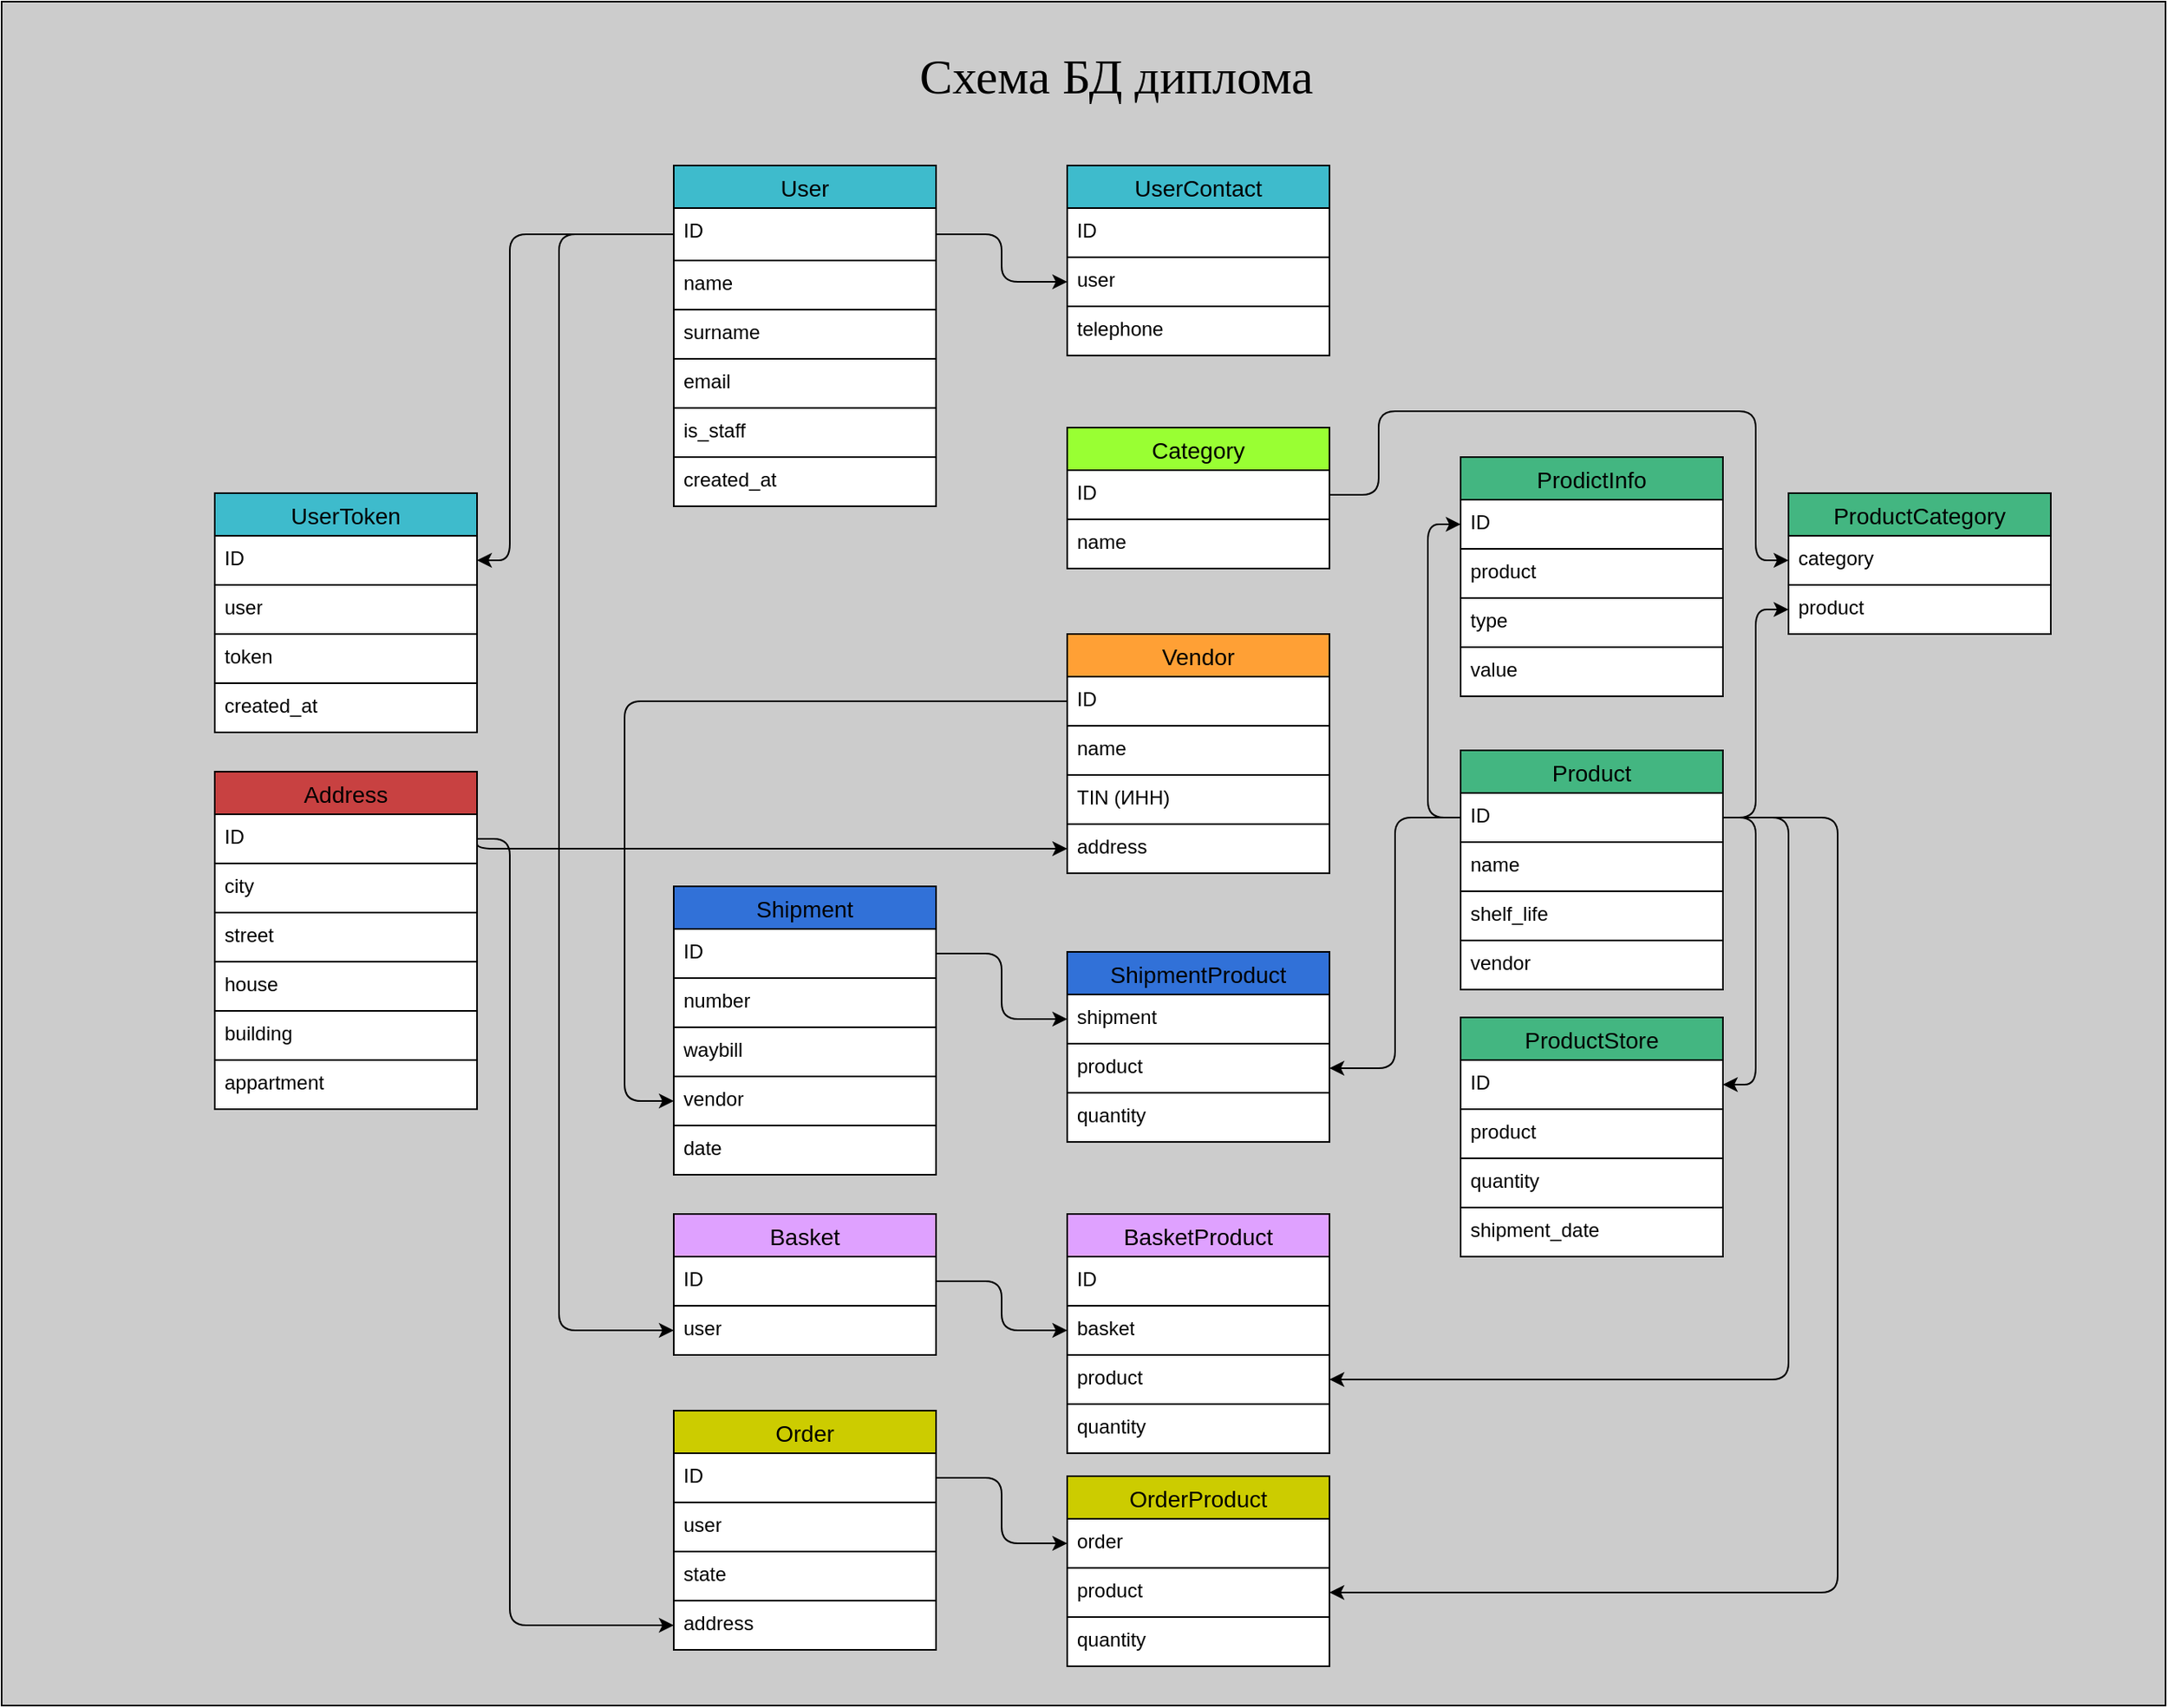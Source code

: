 <mxfile>
  <diagram id="508O_zlobgIFQZEr-sSn" name="Page-1">
    <mxGraphModel dx="2514" dy="1318" grid="1" gridSize="10" guides="1" tooltips="1" connect="1" arrows="1" fold="1" page="1" pageScale="1" pageWidth="850" pageHeight="1100" math="0" shadow="0">
      <root>
        <mxCell id="0" />
        <mxCell id="1" parent="0" />
        <mxCell id="172" value="" style="rounded=0;whiteSpace=wrap;html=1;fillColor=#CCCCCC;" vertex="1" parent="1">
          <mxGeometry x="-290" y="20" width="1320" height="1040" as="geometry" />
        </mxCell>
        <mxCell id="15" value="User" style="swimlane;fontStyle=0;childLayout=stackLayout;horizontal=1;startSize=26;horizontalStack=0;resizeParent=1;resizeParentMax=0;resizeLast=0;collapsible=1;marginBottom=0;align=center;fontSize=14;swimlaneFillColor=default;fillColor=light-dark(#3ebbcc, #ededed);strokeColor=default;" vertex="1" parent="1">
          <mxGeometry x="120" y="120" width="160" height="208" as="geometry" />
        </mxCell>
        <mxCell id="17" value="ID" style="text;strokeColor=default;fillColor=none;spacingLeft=4;spacingRight=4;overflow=hidden;rotatable=0;points=[[0,0.5],[1,0.5]];portConstraint=eastwest;fontSize=12;whiteSpace=wrap;html=1;" vertex="1" parent="15">
          <mxGeometry y="26" width="160" height="32" as="geometry" />
        </mxCell>
        <mxCell id="19" value="name" style="text;strokeColor=default;fillColor=none;spacingLeft=4;spacingRight=4;overflow=hidden;rotatable=0;points=[[0,0.5],[1,0.5]];portConstraint=eastwest;fontSize=12;whiteSpace=wrap;html=1;" vertex="1" parent="15">
          <mxGeometry y="58" width="160" height="30" as="geometry" />
        </mxCell>
        <mxCell id="20" value="surname" style="text;strokeColor=default;fillColor=none;spacingLeft=4;spacingRight=4;overflow=hidden;rotatable=0;points=[[0,0.5],[1,0.5]];portConstraint=eastwest;fontSize=12;whiteSpace=wrap;html=1;" vertex="1" parent="15">
          <mxGeometry y="88" width="160" height="30" as="geometry" />
        </mxCell>
        <mxCell id="21" value="email" style="text;strokeColor=default;fillColor=none;spacingLeft=4;spacingRight=4;overflow=hidden;rotatable=0;points=[[0,0.5],[1,0.5]];portConstraint=eastwest;fontSize=12;whiteSpace=wrap;html=1;" vertex="1" parent="15">
          <mxGeometry y="118" width="160" height="30" as="geometry" />
        </mxCell>
        <mxCell id="22" value="is_staff" style="text;strokeColor=default;fillColor=none;spacingLeft=4;spacingRight=4;overflow=hidden;rotatable=0;points=[[0,0.5],[1,0.5]];portConstraint=eastwest;fontSize=12;whiteSpace=wrap;html=1;" vertex="1" parent="15">
          <mxGeometry y="148" width="160" height="30" as="geometry" />
        </mxCell>
        <mxCell id="141" value="created_at" style="text;strokeColor=default;fillColor=none;spacingLeft=4;spacingRight=4;overflow=hidden;rotatable=0;points=[[0,0.5],[1,0.5]];portConstraint=eastwest;fontSize=12;whiteSpace=wrap;html=1;" vertex="1" parent="15">
          <mxGeometry y="178" width="160" height="30" as="geometry" />
        </mxCell>
        <mxCell id="40" value="Vendor" style="swimlane;fontStyle=0;childLayout=stackLayout;horizontal=1;startSize=26;horizontalStack=0;resizeParent=1;resizeParentMax=0;resizeLast=0;collapsible=1;marginBottom=0;align=center;fontSize=14;swimlaneFillColor=default;fillColor=#FFA035;" vertex="1" parent="1">
          <mxGeometry x="360" y="406" width="160" height="146" as="geometry" />
        </mxCell>
        <mxCell id="42" value="ID" style="text;strokeColor=default;fillColor=none;spacingLeft=4;spacingRight=4;overflow=hidden;rotatable=0;points=[[0,0.5],[1,0.5]];portConstraint=eastwest;fontSize=12;whiteSpace=wrap;html=1;" vertex="1" parent="40">
          <mxGeometry y="26" width="160" height="30" as="geometry" />
        </mxCell>
        <mxCell id="45" value="name" style="text;strokeColor=default;fillColor=none;spacingLeft=4;spacingRight=4;overflow=hidden;rotatable=0;points=[[0,0.5],[1,0.5]];portConstraint=eastwest;fontSize=12;whiteSpace=wrap;html=1;" vertex="1" parent="40">
          <mxGeometry y="56" width="160" height="30" as="geometry" />
        </mxCell>
        <mxCell id="46" value="TIN (ИНН)" style="text;strokeColor=default;fillColor=none;spacingLeft=4;spacingRight=4;overflow=hidden;rotatable=0;points=[[0,0.5],[1,0.5]];portConstraint=eastwest;fontSize=12;whiteSpace=wrap;html=1;" vertex="1" parent="40">
          <mxGeometry y="86" width="160" height="30" as="geometry" />
        </mxCell>
        <mxCell id="47" value="address" style="text;strokeColor=default;fillColor=none;spacingLeft=4;spacingRight=4;overflow=hidden;rotatable=0;points=[[0,0.5],[1,0.5]];portConstraint=eastwest;fontSize=12;whiteSpace=wrap;html=1;" vertex="1" parent="40">
          <mxGeometry y="116" width="160" height="30" as="geometry" />
        </mxCell>
        <mxCell id="49" value="UserContact" style="swimlane;fontStyle=0;childLayout=stackLayout;horizontal=1;startSize=26;horizontalStack=0;resizeParent=1;resizeParentMax=0;resizeLast=0;collapsible=1;marginBottom=0;align=center;fontSize=14;swimlaneFillColor=default;fillColor=#3EBBCC;" vertex="1" parent="1">
          <mxGeometry x="360" y="120" width="160" height="116" as="geometry" />
        </mxCell>
        <mxCell id="50" value="ID" style="text;strokeColor=default;fillColor=none;spacingLeft=4;spacingRight=4;overflow=hidden;rotatable=0;points=[[0,0.5],[1,0.5]];portConstraint=eastwest;fontSize=12;whiteSpace=wrap;html=1;" vertex="1" parent="49">
          <mxGeometry y="26" width="160" height="30" as="geometry" />
        </mxCell>
        <mxCell id="51" value="user" style="text;strokeColor=default;fillColor=none;spacingLeft=4;spacingRight=4;overflow=hidden;rotatable=0;points=[[0,0.5],[1,0.5]];portConstraint=eastwest;fontSize=12;whiteSpace=wrap;html=1;" vertex="1" parent="49">
          <mxGeometry y="56" width="160" height="30" as="geometry" />
        </mxCell>
        <mxCell id="52" value="telephone" style="text;strokeColor=default;fillColor=none;spacingLeft=4;spacingRight=4;overflow=hidden;rotatable=0;points=[[0,0.5],[1,0.5]];portConstraint=eastwest;fontSize=12;whiteSpace=wrap;html=1;" vertex="1" parent="49">
          <mxGeometry y="86" width="160" height="30" as="geometry" />
        </mxCell>
        <mxCell id="56" value="Address" style="swimlane;fontStyle=0;childLayout=stackLayout;horizontal=1;startSize=26;horizontalStack=0;resizeParent=1;resizeParentMax=0;resizeLast=0;collapsible=1;marginBottom=0;align=center;fontSize=14;swimlaneFillColor=default;fillColor=light-dark(#c84141, #ededed);" vertex="1" parent="1">
          <mxGeometry x="-160" y="490" width="160" height="206" as="geometry" />
        </mxCell>
        <mxCell id="57" value="ID" style="text;strokeColor=default;fillColor=none;spacingLeft=4;spacingRight=4;overflow=hidden;rotatable=0;points=[[0,0.5],[1,0.5]];portConstraint=eastwest;fontSize=12;whiteSpace=wrap;html=1;" vertex="1" parent="56">
          <mxGeometry y="26" width="160" height="30" as="geometry" />
        </mxCell>
        <mxCell id="59" value="city" style="text;strokeColor=default;fillColor=none;spacingLeft=4;spacingRight=4;overflow=hidden;rotatable=0;points=[[0,0.5],[1,0.5]];portConstraint=eastwest;fontSize=12;whiteSpace=wrap;html=1;" vertex="1" parent="56">
          <mxGeometry y="56" width="160" height="30" as="geometry" />
        </mxCell>
        <mxCell id="60" value="street" style="text;strokeColor=default;fillColor=none;spacingLeft=4;spacingRight=4;overflow=hidden;rotatable=0;points=[[0,0.5],[1,0.5]];portConstraint=eastwest;fontSize=12;whiteSpace=wrap;html=1;" vertex="1" parent="56">
          <mxGeometry y="86" width="160" height="30" as="geometry" />
        </mxCell>
        <mxCell id="61" value="house" style="text;strokeColor=default;fillColor=none;spacingLeft=4;spacingRight=4;overflow=hidden;rotatable=0;points=[[0,0.5],[1,0.5]];portConstraint=eastwest;fontSize=12;whiteSpace=wrap;html=1;" vertex="1" parent="56">
          <mxGeometry y="116" width="160" height="30" as="geometry" />
        </mxCell>
        <mxCell id="62" value="building" style="text;strokeColor=default;fillColor=none;spacingLeft=4;spacingRight=4;overflow=hidden;rotatable=0;points=[[0,0.5],[1,0.5]];portConstraint=eastwest;fontSize=12;whiteSpace=wrap;html=1;" vertex="1" parent="56">
          <mxGeometry y="146" width="160" height="30" as="geometry" />
        </mxCell>
        <mxCell id="63" value="appartment" style="text;strokeColor=default;fillColor=none;spacingLeft=4;spacingRight=4;overflow=hidden;rotatable=0;points=[[0,0.5],[1,0.5]];portConstraint=eastwest;fontSize=12;whiteSpace=wrap;html=1;" vertex="1" parent="56">
          <mxGeometry y="176" width="160" height="30" as="geometry" />
        </mxCell>
        <mxCell id="81" value="Product" style="swimlane;fontStyle=0;childLayout=stackLayout;horizontal=1;startSize=26;horizontalStack=0;resizeParent=1;resizeParentMax=0;resizeLast=0;collapsible=1;marginBottom=0;align=center;fontSize=14;swimlaneFillColor=default;fillColor=light-dark(#43b681, #ededed);" vertex="1" parent="1">
          <mxGeometry x="600" y="477" width="160" height="146" as="geometry" />
        </mxCell>
        <mxCell id="82" value="ID" style="text;strokeColor=default;fillColor=none;spacingLeft=4;spacingRight=4;overflow=hidden;rotatable=0;points=[[0,0.5],[1,0.5]];portConstraint=eastwest;fontSize=12;whiteSpace=wrap;html=1;" vertex="1" parent="81">
          <mxGeometry y="26" width="160" height="30" as="geometry" />
        </mxCell>
        <mxCell id="83" value="name" style="text;strokeColor=default;fillColor=none;spacingLeft=4;spacingRight=4;overflow=hidden;rotatable=0;points=[[0,0.5],[1,0.5]];portConstraint=eastwest;fontSize=12;whiteSpace=wrap;html=1;" vertex="1" parent="81">
          <mxGeometry y="56" width="160" height="30" as="geometry" />
        </mxCell>
        <mxCell id="85" value="shelf_life" style="text;strokeColor=default;fillColor=none;spacingLeft=4;spacingRight=4;overflow=hidden;rotatable=0;points=[[0,0.5],[1,0.5]];portConstraint=eastwest;fontSize=12;whiteSpace=wrap;html=1;" vertex="1" parent="81">
          <mxGeometry y="86" width="160" height="30" as="geometry" />
        </mxCell>
        <mxCell id="86" value="vendor" style="text;strokeColor=default;fillColor=none;spacingLeft=4;spacingRight=4;overflow=hidden;rotatable=0;points=[[0,0.5],[1,0.5]];portConstraint=eastwest;fontSize=12;whiteSpace=wrap;html=1;" vertex="1" parent="81">
          <mxGeometry y="116" width="160" height="30" as="geometry" />
        </mxCell>
        <mxCell id="87" value="ProdictInfo" style="swimlane;fontStyle=0;childLayout=stackLayout;horizontal=1;startSize=26;horizontalStack=0;resizeParent=1;resizeParentMax=0;resizeLast=0;collapsible=1;marginBottom=0;align=center;fontSize=14;swimlaneFillColor=default;fillColor=#43B681;" vertex="1" parent="1">
          <mxGeometry x="600" y="298" width="160" height="146" as="geometry" />
        </mxCell>
        <mxCell id="88" value="ID" style="text;strokeColor=default;fillColor=none;spacingLeft=4;spacingRight=4;overflow=hidden;rotatable=0;points=[[0,0.5],[1,0.5]];portConstraint=eastwest;fontSize=12;whiteSpace=wrap;html=1;" vertex="1" parent="87">
          <mxGeometry y="26" width="160" height="30" as="geometry" />
        </mxCell>
        <mxCell id="95" value="product" style="text;strokeColor=default;fillColor=none;spacingLeft=4;spacingRight=4;overflow=hidden;rotatable=0;points=[[0,0.5],[1,0.5]];portConstraint=eastwest;fontSize=12;whiteSpace=wrap;html=1;" vertex="1" parent="87">
          <mxGeometry y="56" width="160" height="30" as="geometry" />
        </mxCell>
        <mxCell id="89" value="type" style="text;strokeColor=default;fillColor=none;spacingLeft=4;spacingRight=4;overflow=hidden;rotatable=0;points=[[0,0.5],[1,0.5]];portConstraint=eastwest;fontSize=12;whiteSpace=wrap;html=1;" vertex="1" parent="87">
          <mxGeometry y="86" width="160" height="30" as="geometry" />
        </mxCell>
        <mxCell id="90" value="value" style="text;strokeColor=default;fillColor=none;spacingLeft=4;spacingRight=4;overflow=hidden;rotatable=0;points=[[0,0.5],[1,0.5]];portConstraint=eastwest;fontSize=12;whiteSpace=wrap;html=1;" vertex="1" parent="87">
          <mxGeometry y="116" width="160" height="30" as="geometry" />
        </mxCell>
        <mxCell id="96" style="edgeStyle=elbowEdgeStyle;html=1;exitX=0;exitY=0.5;exitDx=0;exitDy=0;entryX=0;entryY=0.5;entryDx=0;entryDy=0;" edge="1" parent="1" source="82" target="88">
          <mxGeometry relative="1" as="geometry">
            <Array as="points">
              <mxPoint x="580" y="470" />
            </Array>
          </mxGeometry>
        </mxCell>
        <mxCell id="97" value="Category" style="swimlane;fontStyle=0;childLayout=stackLayout;horizontal=1;startSize=26;horizontalStack=0;resizeParent=1;resizeParentMax=0;resizeLast=0;collapsible=1;marginBottom=0;align=center;fontSize=14;swimlaneFillColor=default;fillColor=#99FF33;" vertex="1" parent="1">
          <mxGeometry x="360" y="280" width="160" height="86" as="geometry" />
        </mxCell>
        <mxCell id="98" value="ID" style="text;strokeColor=default;fillColor=none;spacingLeft=4;spacingRight=4;overflow=hidden;rotatable=0;points=[[0,0.5],[1,0.5]];portConstraint=eastwest;fontSize=12;whiteSpace=wrap;html=1;" vertex="1" parent="97">
          <mxGeometry y="26" width="160" height="30" as="geometry" />
        </mxCell>
        <mxCell id="99" value="name" style="text;strokeColor=default;fillColor=none;spacingLeft=4;spacingRight=4;overflow=hidden;rotatable=0;points=[[0,0.5],[1,0.5]];portConstraint=eastwest;fontSize=12;whiteSpace=wrap;html=1;" vertex="1" parent="97">
          <mxGeometry y="56" width="160" height="30" as="geometry" />
        </mxCell>
        <mxCell id="101" value="ProductCategory" style="swimlane;fontStyle=0;childLayout=stackLayout;horizontal=1;startSize=26;horizontalStack=0;resizeParent=1;resizeParentMax=0;resizeLast=0;collapsible=1;marginBottom=0;align=center;fontSize=14;swimlaneFillColor=default;fillColor=#43B681;" vertex="1" parent="1">
          <mxGeometry x="800" y="320" width="160" height="86" as="geometry" />
        </mxCell>
        <mxCell id="103" value="category" style="text;strokeColor=default;fillColor=none;spacingLeft=4;spacingRight=4;overflow=hidden;rotatable=0;points=[[0,0.5],[1,0.5]];portConstraint=eastwest;fontSize=12;whiteSpace=wrap;html=1;" vertex="1" parent="101">
          <mxGeometry y="26" width="160" height="30" as="geometry" />
        </mxCell>
        <mxCell id="102" value="product" style="text;strokeColor=default;fillColor=none;spacingLeft=4;spacingRight=4;overflow=hidden;rotatable=0;points=[[0,0.5],[1,0.5]];portConstraint=eastwest;fontSize=12;whiteSpace=wrap;html=1;" vertex="1" parent="101">
          <mxGeometry y="56" width="160" height="30" as="geometry" />
        </mxCell>
        <mxCell id="106" style="edgeStyle=elbowEdgeStyle;html=1;exitX=1;exitY=0.5;exitDx=0;exitDy=0;entryX=0;entryY=0.5;entryDx=0;entryDy=0;" edge="1" parent="1" source="82" target="102">
          <mxGeometry relative="1" as="geometry" />
        </mxCell>
        <mxCell id="107" style="edgeStyle=orthogonalEdgeStyle;html=1;exitX=1;exitY=0.5;exitDx=0;exitDy=0;entryX=0;entryY=0.5;entryDx=0;entryDy=0;" edge="1" parent="1" source="98" target="103">
          <mxGeometry relative="1" as="geometry">
            <Array as="points">
              <mxPoint x="550" y="321" />
              <mxPoint x="550" y="270" />
              <mxPoint x="780" y="270" />
              <mxPoint x="780" y="361" />
            </Array>
          </mxGeometry>
        </mxCell>
        <mxCell id="108" value="Shipment" style="swimlane;fontStyle=0;childLayout=stackLayout;horizontal=1;startSize=26;horizontalStack=0;resizeParent=1;resizeParentMax=0;resizeLast=0;collapsible=1;marginBottom=0;align=center;fontSize=14;swimlaneFillColor=default;fillColor=light-dark(#3171d8, #ededed);" vertex="1" parent="1">
          <mxGeometry x="120" y="560" width="160" height="176" as="geometry" />
        </mxCell>
        <mxCell id="109" value="ID" style="text;strokeColor=default;fillColor=none;spacingLeft=4;spacingRight=4;overflow=hidden;rotatable=0;points=[[0,0.5],[1,0.5]];portConstraint=eastwest;fontSize=12;whiteSpace=wrap;html=1;" vertex="1" parent="108">
          <mxGeometry y="26" width="160" height="30" as="geometry" />
        </mxCell>
        <mxCell id="111" value="number" style="text;strokeColor=default;fillColor=none;spacingLeft=4;spacingRight=4;overflow=hidden;rotatable=0;points=[[0,0.5],[1,0.5]];portConstraint=eastwest;fontSize=12;whiteSpace=wrap;html=1;" vertex="1" parent="108">
          <mxGeometry y="56" width="160" height="30" as="geometry" />
        </mxCell>
        <mxCell id="112" value="waybill" style="text;strokeColor=default;fillColor=none;spacingLeft=4;spacingRight=4;overflow=hidden;rotatable=0;points=[[0,0.5],[1,0.5]];portConstraint=eastwest;fontSize=12;whiteSpace=wrap;html=1;" vertex="1" parent="108">
          <mxGeometry y="86" width="160" height="30" as="geometry" />
        </mxCell>
        <mxCell id="113" value="vendor" style="text;strokeColor=default;fillColor=none;spacingLeft=4;spacingRight=4;overflow=hidden;rotatable=0;points=[[0,0.5],[1,0.5]];portConstraint=eastwest;fontSize=12;whiteSpace=wrap;html=1;" vertex="1" parent="108">
          <mxGeometry y="116" width="160" height="30" as="geometry" />
        </mxCell>
        <mxCell id="114" value="date" style="text;strokeColor=default;fillColor=none;spacingLeft=4;spacingRight=4;overflow=hidden;rotatable=0;points=[[0,0.5],[1,0.5]];portConstraint=eastwest;fontSize=12;whiteSpace=wrap;html=1;" vertex="1" parent="108">
          <mxGeometry y="146" width="160" height="30" as="geometry" />
        </mxCell>
        <mxCell id="115" value="ShipmentProduct" style="swimlane;fontStyle=0;childLayout=stackLayout;horizontal=1;startSize=26;horizontalStack=0;resizeParent=1;resizeParentMax=0;resizeLast=0;collapsible=1;marginBottom=0;align=center;fontSize=14;swimlaneFillColor=default;fillColor=#3171D8;strokeColor=default;" vertex="1" parent="1">
          <mxGeometry x="360" y="600" width="160" height="116" as="geometry" />
        </mxCell>
        <mxCell id="116" value="shipment" style="text;strokeColor=default;fillColor=none;spacingLeft=4;spacingRight=4;overflow=hidden;rotatable=0;points=[[0,0.5],[1,0.5]];portConstraint=eastwest;fontSize=12;whiteSpace=wrap;html=1;" vertex="1" parent="115">
          <mxGeometry y="26" width="160" height="30" as="geometry" />
        </mxCell>
        <mxCell id="117" value="product" style="text;strokeColor=default;fillColor=none;spacingLeft=4;spacingRight=4;overflow=hidden;rotatable=0;points=[[0,0.5],[1,0.5]];portConstraint=eastwest;fontSize=12;whiteSpace=wrap;html=1;" vertex="1" parent="115">
          <mxGeometry y="56" width="160" height="30" as="geometry" />
        </mxCell>
        <mxCell id="118" value="quantity" style="text;strokeColor=default;fillColor=none;spacingLeft=4;spacingRight=4;overflow=hidden;rotatable=0;points=[[0,0.5],[1,0.5]];portConstraint=eastwest;fontSize=12;whiteSpace=wrap;html=1;" vertex="1" parent="115">
          <mxGeometry y="86" width="160" height="30" as="geometry" />
        </mxCell>
        <mxCell id="119" style="edgeStyle=elbowEdgeStyle;html=1;exitX=1;exitY=0.5;exitDx=0;exitDy=0;entryX=0;entryY=0.5;entryDx=0;entryDy=0;" edge="1" parent="1" source="109" target="116">
          <mxGeometry relative="1" as="geometry" />
        </mxCell>
        <mxCell id="120" style="edgeStyle=elbowEdgeStyle;html=1;exitX=0;exitY=0.5;exitDx=0;exitDy=0;entryX=1;entryY=0.5;entryDx=0;entryDy=0;" edge="1" parent="1" source="82" target="117">
          <mxGeometry relative="1" as="geometry" />
        </mxCell>
        <mxCell id="122" style="edgeStyle=orthogonalEdgeStyle;html=1;exitX=0;exitY=0.5;exitDx=0;exitDy=0;entryX=0;entryY=0.5;entryDx=0;entryDy=0;" edge="1" parent="1" source="42" target="113">
          <mxGeometry relative="1" as="geometry">
            <Array as="points">
              <mxPoint x="90" y="447" />
              <mxPoint x="90" y="691" />
            </Array>
          </mxGeometry>
        </mxCell>
        <mxCell id="123" value="ProductStore" style="swimlane;fontStyle=0;childLayout=stackLayout;horizontal=1;startSize=26;horizontalStack=0;resizeParent=1;resizeParentMax=0;resizeLast=0;collapsible=1;marginBottom=0;align=center;fontSize=14;swimlaneFillColor=default;fillColor=#43B681;" vertex="1" parent="1">
          <mxGeometry x="600" y="640" width="160" height="146" as="geometry" />
        </mxCell>
        <mxCell id="124" value="ID" style="text;strokeColor=default;fillColor=none;spacingLeft=4;spacingRight=4;overflow=hidden;rotatable=0;points=[[0,0.5],[1,0.5]];portConstraint=eastwest;fontSize=12;whiteSpace=wrap;html=1;" vertex="1" parent="123">
          <mxGeometry y="26" width="160" height="30" as="geometry" />
        </mxCell>
        <mxCell id="125" value="product" style="text;strokeColor=default;fillColor=none;spacingLeft=4;spacingRight=4;overflow=hidden;rotatable=0;points=[[0,0.5],[1,0.5]];portConstraint=eastwest;fontSize=12;whiteSpace=wrap;html=1;" vertex="1" parent="123">
          <mxGeometry y="56" width="160" height="30" as="geometry" />
        </mxCell>
        <mxCell id="151" value="quantity" style="text;strokeColor=default;fillColor=none;spacingLeft=4;spacingRight=4;overflow=hidden;rotatable=0;points=[[0,0.5],[1,0.5]];portConstraint=eastwest;fontSize=12;whiteSpace=wrap;html=1;" vertex="1" parent="123">
          <mxGeometry y="86" width="160" height="30" as="geometry" />
        </mxCell>
        <mxCell id="126" value="shipment_date" style="text;strokeColor=default;fillColor=none;spacingLeft=4;spacingRight=4;overflow=hidden;rotatable=0;points=[[0,0.5],[1,0.5]];portConstraint=eastwest;fontSize=12;whiteSpace=wrap;html=1;" vertex="1" parent="123">
          <mxGeometry y="116" width="160" height="30" as="geometry" />
        </mxCell>
        <mxCell id="127" style="edgeStyle=elbowEdgeStyle;html=1;exitX=1;exitY=0.5;exitDx=0;exitDy=0;entryX=1;entryY=0.5;entryDx=0;entryDy=0;" edge="1" parent="1" source="82" target="124">
          <mxGeometry relative="1" as="geometry">
            <Array as="points">
              <mxPoint x="780" y="600" />
            </Array>
          </mxGeometry>
        </mxCell>
        <mxCell id="128" value="Basket" style="swimlane;fontStyle=0;childLayout=stackLayout;horizontal=1;startSize=26;horizontalStack=0;resizeParent=1;resizeParentMax=0;resizeLast=0;collapsible=1;marginBottom=0;align=center;fontSize=14;swimlaneFillColor=default;fillColor=#DFA1FF;" vertex="1" parent="1">
          <mxGeometry x="120" y="760" width="160" height="86" as="geometry" />
        </mxCell>
        <mxCell id="129" value="ID" style="text;strokeColor=default;fillColor=none;spacingLeft=4;spacingRight=4;overflow=hidden;rotatable=0;points=[[0,0.5],[1,0.5]];portConstraint=eastwest;fontSize=12;whiteSpace=wrap;html=1;" vertex="1" parent="128">
          <mxGeometry y="26" width="160" height="30" as="geometry" />
        </mxCell>
        <mxCell id="130" value="user" style="text;strokeColor=default;fillColor=none;spacingLeft=4;spacingRight=4;overflow=hidden;rotatable=0;points=[[0,0.5],[1,0.5]];portConstraint=eastwest;fontSize=12;whiteSpace=wrap;html=1;" vertex="1" parent="128">
          <mxGeometry y="56" width="160" height="30" as="geometry" />
        </mxCell>
        <mxCell id="132" value="UserToken" style="swimlane;fontStyle=0;childLayout=stackLayout;horizontal=1;startSize=26;horizontalStack=0;resizeParent=1;resizeParentMax=0;resizeLast=0;collapsible=1;marginBottom=0;align=center;fontSize=14;swimlaneFillColor=default;fillColor=#3EBBCC;strokeColor=default;" vertex="1" parent="1">
          <mxGeometry x="-160" y="320" width="160" height="146" as="geometry" />
        </mxCell>
        <mxCell id="133" value="ID" style="text;strokeColor=default;fillColor=none;spacingLeft=4;spacingRight=4;overflow=hidden;rotatable=0;points=[[0,0.5],[1,0.5]];portConstraint=eastwest;fontSize=12;whiteSpace=wrap;html=1;" vertex="1" parent="132">
          <mxGeometry y="26" width="160" height="30" as="geometry" />
        </mxCell>
        <mxCell id="134" value="user" style="text;strokeColor=default;fillColor=none;spacingLeft=4;spacingRight=4;overflow=hidden;rotatable=0;points=[[0,0.5],[1,0.5]];portConstraint=eastwest;fontSize=12;whiteSpace=wrap;html=1;" vertex="1" parent="132">
          <mxGeometry y="56" width="160" height="30" as="geometry" />
        </mxCell>
        <mxCell id="135" value="token" style="text;strokeColor=default;fillColor=none;spacingLeft=4;spacingRight=4;overflow=hidden;rotatable=0;points=[[0,0.5],[1,0.5]];portConstraint=eastwest;fontSize=12;whiteSpace=wrap;html=1;" vertex="1" parent="132">
          <mxGeometry y="86" width="160" height="30" as="geometry" />
        </mxCell>
        <mxCell id="136" value="created_at" style="text;strokeColor=default;fillColor=none;spacingLeft=4;spacingRight=4;overflow=hidden;rotatable=0;points=[[0,0.5],[1,0.5]];portConstraint=eastwest;fontSize=12;whiteSpace=wrap;html=1;" vertex="1" parent="132">
          <mxGeometry y="116" width="160" height="30" as="geometry" />
        </mxCell>
        <mxCell id="137" style="edgeStyle=orthogonalEdgeStyle;html=1;exitX=0;exitY=0.5;exitDx=0;exitDy=0;entryX=1;entryY=0.5;entryDx=0;entryDy=0;elbow=vertical;" edge="1" parent="1" source="17" target="133">
          <mxGeometry relative="1" as="geometry">
            <Array as="points">
              <mxPoint x="20" y="162" />
              <mxPoint x="20" y="361" />
            </Array>
          </mxGeometry>
        </mxCell>
        <mxCell id="142" style="edgeStyle=elbowEdgeStyle;html=1;exitX=0;exitY=0.5;exitDx=0;exitDy=0;entryX=0;entryY=0.5;entryDx=0;entryDy=0;" edge="1" parent="1" source="17" target="130">
          <mxGeometry relative="1" as="geometry">
            <Array as="points">
              <mxPoint x="50" y="500" />
            </Array>
          </mxGeometry>
        </mxCell>
        <mxCell id="143" value="BasketProduct" style="swimlane;fontStyle=0;childLayout=stackLayout;horizontal=1;startSize=26;horizontalStack=0;resizeParent=1;resizeParentMax=0;resizeLast=0;collapsible=1;marginBottom=0;align=center;fontSize=14;swimlaneFillColor=default;fillColor=#DFA1FF;" vertex="1" parent="1">
          <mxGeometry x="360" y="760" width="160" height="146" as="geometry" />
        </mxCell>
        <mxCell id="144" value="ID" style="text;strokeColor=default;fillColor=none;spacingLeft=4;spacingRight=4;overflow=hidden;rotatable=0;points=[[0,0.5],[1,0.5]];portConstraint=eastwest;fontSize=12;whiteSpace=wrap;html=1;" vertex="1" parent="143">
          <mxGeometry y="26" width="160" height="30" as="geometry" />
        </mxCell>
        <mxCell id="145" value="basket" style="text;strokeColor=default;fillColor=none;spacingLeft=4;spacingRight=4;overflow=hidden;rotatable=0;points=[[0,0.5],[1,0.5]];portConstraint=eastwest;fontSize=12;whiteSpace=wrap;html=1;" vertex="1" parent="143">
          <mxGeometry y="56" width="160" height="30" as="geometry" />
        </mxCell>
        <mxCell id="146" value="product" style="text;strokeColor=default;fillColor=none;spacingLeft=4;spacingRight=4;overflow=hidden;rotatable=0;points=[[0,0.5],[1,0.5]];portConstraint=eastwest;fontSize=12;whiteSpace=wrap;html=1;" vertex="1" parent="143">
          <mxGeometry y="86" width="160" height="30" as="geometry" />
        </mxCell>
        <mxCell id="147" value="quantity" style="text;strokeColor=default;fillColor=none;spacingLeft=4;spacingRight=4;overflow=hidden;rotatable=0;points=[[0,0.5],[1,0.5]];portConstraint=eastwest;fontSize=12;whiteSpace=wrap;html=1;" vertex="1" parent="143">
          <mxGeometry y="116" width="160" height="30" as="geometry" />
        </mxCell>
        <mxCell id="148" style="edgeStyle=orthogonalEdgeStyle;html=1;exitX=1;exitY=0.5;exitDx=0;exitDy=0;entryX=0;entryY=0.5;entryDx=0;entryDy=0;" edge="1" parent="1" source="129" target="145">
          <mxGeometry relative="1" as="geometry" />
        </mxCell>
        <mxCell id="149" style="edgeStyle=orthogonalEdgeStyle;html=1;exitX=1;exitY=0.5;exitDx=0;exitDy=0;entryX=1;entryY=0.5;entryDx=0;entryDy=0;" edge="1" parent="1" source="82" target="146">
          <mxGeometry relative="1" as="geometry">
            <Array as="points">
              <mxPoint x="800" y="518" />
              <mxPoint x="800" y="861" />
            </Array>
          </mxGeometry>
        </mxCell>
        <mxCell id="152" value="Order" style="swimlane;fontStyle=0;childLayout=stackLayout;horizontal=1;startSize=26;horizontalStack=0;resizeParent=1;resizeParentMax=0;resizeLast=0;collapsible=1;marginBottom=0;align=center;fontSize=14;swimlaneFillColor=default;fillColor=#CCCC00;" vertex="1" parent="1">
          <mxGeometry x="120" y="880" width="160" height="146" as="geometry" />
        </mxCell>
        <mxCell id="153" value="ID" style="text;strokeColor=default;fillColor=none;spacingLeft=4;spacingRight=4;overflow=hidden;rotatable=0;points=[[0,0.5],[1,0.5]];portConstraint=eastwest;fontSize=12;whiteSpace=wrap;html=1;" vertex="1" parent="152">
          <mxGeometry y="26" width="160" height="30" as="geometry" />
        </mxCell>
        <mxCell id="154" value="user" style="text;strokeColor=default;fillColor=none;spacingLeft=4;spacingRight=4;overflow=hidden;rotatable=0;points=[[0,0.5],[1,0.5]];portConstraint=eastwest;fontSize=12;whiteSpace=wrap;html=1;" vertex="1" parent="152">
          <mxGeometry y="56" width="160" height="30" as="geometry" />
        </mxCell>
        <mxCell id="157" value="state" style="text;strokeColor=default;fillColor=none;spacingLeft=4;spacingRight=4;overflow=hidden;rotatable=0;points=[[0,0.5],[1,0.5]];portConstraint=eastwest;fontSize=12;whiteSpace=wrap;html=1;" vertex="1" parent="152">
          <mxGeometry y="86" width="160" height="30" as="geometry" />
        </mxCell>
        <mxCell id="160" value="address" style="text;strokeColor=default;fillColor=none;spacingLeft=4;spacingRight=4;overflow=hidden;rotatable=0;points=[[0,0.5],[1,0.5]];portConstraint=eastwest;fontSize=12;whiteSpace=wrap;html=1;" vertex="1" parent="152">
          <mxGeometry y="116" width="160" height="30" as="geometry" />
        </mxCell>
        <mxCell id="162" style="edgeStyle=orthogonalEdgeStyle;html=1;exitX=1;exitY=0.5;exitDx=0;exitDy=0;entryX=0;entryY=0.5;entryDx=0;entryDy=0;" edge="1" parent="1" source="57" target="47">
          <mxGeometry relative="1" as="geometry">
            <Array as="points">
              <mxPoint y="537" />
            </Array>
          </mxGeometry>
        </mxCell>
        <mxCell id="163" style="edgeStyle=elbowEdgeStyle;html=1;exitX=1;exitY=0.5;exitDx=0;exitDy=0;entryX=0;entryY=0.5;entryDx=0;entryDy=0;" edge="1" parent="1" source="57" target="160">
          <mxGeometry relative="1" as="geometry">
            <Array as="points">
              <mxPoint x="20" y="770" />
            </Array>
          </mxGeometry>
        </mxCell>
        <mxCell id="164" style="edgeStyle=elbowEdgeStyle;html=1;exitX=1;exitY=0.5;exitDx=0;exitDy=0;entryX=0;entryY=0.5;entryDx=0;entryDy=0;" edge="1" parent="1" source="17" target="51">
          <mxGeometry relative="1" as="geometry" />
        </mxCell>
        <mxCell id="165" value="OrderProduct" style="swimlane;fontStyle=0;childLayout=stackLayout;horizontal=1;startSize=26;horizontalStack=0;resizeParent=1;resizeParentMax=0;resizeLast=0;collapsible=1;marginBottom=0;align=center;fontSize=14;swimlaneFillColor=default;fillColor=#CCCC00;strokeColor=default;" vertex="1" parent="1">
          <mxGeometry x="360" y="920" width="160" height="116" as="geometry" />
        </mxCell>
        <mxCell id="166" value="order" style="text;strokeColor=default;fillColor=none;spacingLeft=4;spacingRight=4;overflow=hidden;rotatable=0;points=[[0,0.5],[1,0.5]];portConstraint=eastwest;fontSize=12;whiteSpace=wrap;html=1;" vertex="1" parent="165">
          <mxGeometry y="26" width="160" height="30" as="geometry" />
        </mxCell>
        <mxCell id="167" value="product" style="text;strokeColor=default;fillColor=none;spacingLeft=4;spacingRight=4;overflow=hidden;rotatable=0;points=[[0,0.5],[1,0.5]];portConstraint=eastwest;fontSize=12;whiteSpace=wrap;html=1;" vertex="1" parent="165">
          <mxGeometry y="56" width="160" height="30" as="geometry" />
        </mxCell>
        <mxCell id="168" value="quantity" style="text;strokeColor=default;fillColor=none;spacingLeft=4;spacingRight=4;overflow=hidden;rotatable=0;points=[[0,0.5],[1,0.5]];portConstraint=eastwest;fontSize=12;whiteSpace=wrap;html=1;" vertex="1" parent="165">
          <mxGeometry y="86" width="160" height="30" as="geometry" />
        </mxCell>
        <mxCell id="170" style="edgeStyle=elbowEdgeStyle;html=1;exitX=1;exitY=0.5;exitDx=0;exitDy=0;entryX=0;entryY=0.5;entryDx=0;entryDy=0;" edge="1" parent="1" source="153" target="166">
          <mxGeometry relative="1" as="geometry" />
        </mxCell>
        <mxCell id="171" style="edgeStyle=orthogonalEdgeStyle;html=1;exitX=1;exitY=0.5;exitDx=0;exitDy=0;entryX=1;entryY=0.5;entryDx=0;entryDy=0;" edge="1" parent="1" source="82" target="167">
          <mxGeometry relative="1" as="geometry">
            <Array as="points">
              <mxPoint x="830" y="518" />
              <mxPoint x="830" y="991" />
            </Array>
          </mxGeometry>
        </mxCell>
        <mxCell id="173" value="&lt;font style=&quot;font-size: 30px;&quot;&gt;Схема БД диплома&lt;/font&gt;" style="text;html=1;align=center;verticalAlign=middle;whiteSpace=wrap;rounded=0;fontFamily=Lucida Console;" vertex="1" parent="1">
          <mxGeometry x="100" y="50" width="580" height="30" as="geometry" />
        </mxCell>
      </root>
    </mxGraphModel>
  </diagram>
</mxfile>
